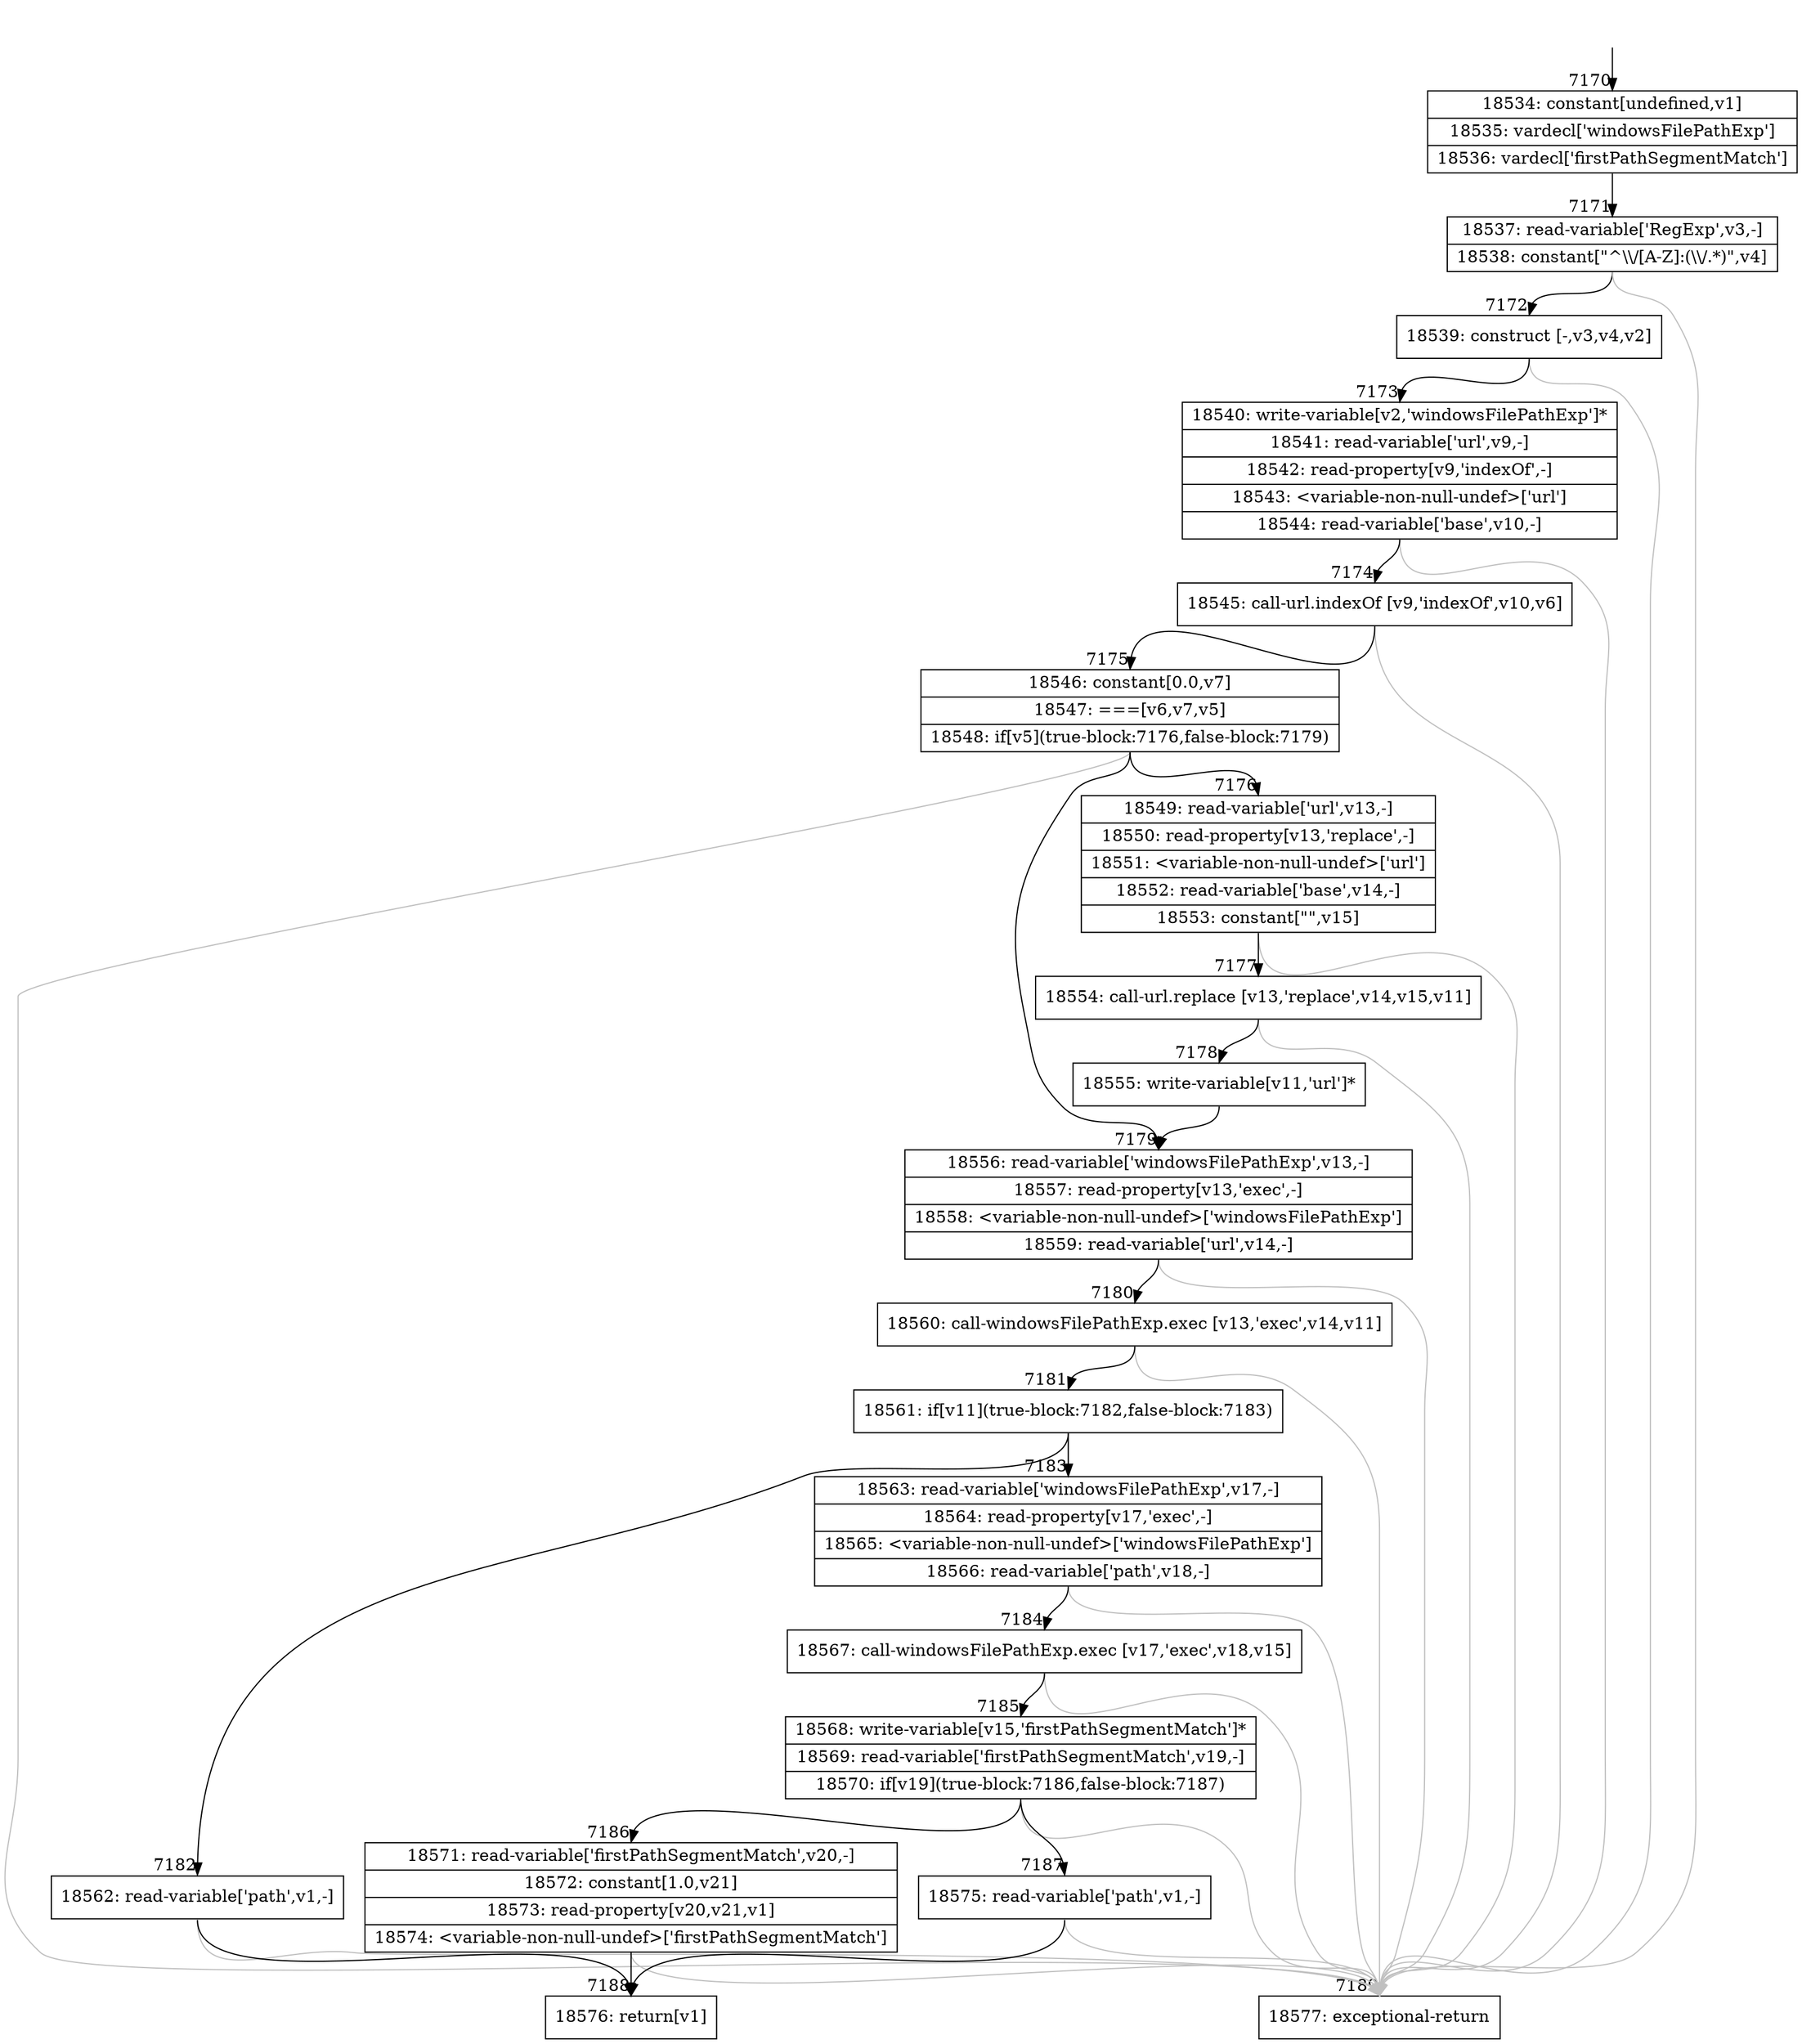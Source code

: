 digraph {
rankdir="TD"
BB_entry541[shape=none,label=""];
BB_entry541 -> BB7170 [tailport=s, headport=n, headlabel="    7170"]
BB7170 [shape=record label="{18534: constant[undefined,v1]|18535: vardecl['windowsFilePathExp']|18536: vardecl['firstPathSegmentMatch']}" ] 
BB7170 -> BB7171 [tailport=s, headport=n, headlabel="      7171"]
BB7171 [shape=record label="{18537: read-variable['RegExp',v3,-]|18538: constant[\"^\\\\/[A-Z]:(\\\\/.*)\",v4]}" ] 
BB7171 -> BB7172 [tailport=s, headport=n, headlabel="      7172"]
BB7171 -> BB7189 [tailport=s, headport=n, color=gray, headlabel="      7189"]
BB7172 [shape=record label="{18539: construct [-,v3,v4,v2]}" ] 
BB7172 -> BB7173 [tailport=s, headport=n, headlabel="      7173"]
BB7172 -> BB7189 [tailport=s, headport=n, color=gray]
BB7173 [shape=record label="{18540: write-variable[v2,'windowsFilePathExp']*|18541: read-variable['url',v9,-]|18542: read-property[v9,'indexOf',-]|18543: \<variable-non-null-undef\>['url']|18544: read-variable['base',v10,-]}" ] 
BB7173 -> BB7174 [tailport=s, headport=n, headlabel="      7174"]
BB7173 -> BB7189 [tailport=s, headport=n, color=gray]
BB7174 [shape=record label="{18545: call-url.indexOf [v9,'indexOf',v10,v6]}" ] 
BB7174 -> BB7175 [tailport=s, headport=n, headlabel="      7175"]
BB7174 -> BB7189 [tailport=s, headport=n, color=gray]
BB7175 [shape=record label="{18546: constant[0.0,v7]|18547: ===[v6,v7,v5]|18548: if[v5](true-block:7176,false-block:7179)}" ] 
BB7175 -> BB7176 [tailport=s, headport=n, headlabel="      7176"]
BB7175 -> BB7179 [tailport=s, headport=n, headlabel="      7179"]
BB7175 -> BB7189 [tailport=s, headport=n, color=gray]
BB7176 [shape=record label="{18549: read-variable['url',v13,-]|18550: read-property[v13,'replace',-]|18551: \<variable-non-null-undef\>['url']|18552: read-variable['base',v14,-]|18553: constant[\"\",v15]}" ] 
BB7176 -> BB7177 [tailport=s, headport=n, headlabel="      7177"]
BB7176 -> BB7189 [tailport=s, headport=n, color=gray]
BB7177 [shape=record label="{18554: call-url.replace [v13,'replace',v14,v15,v11]}" ] 
BB7177 -> BB7178 [tailport=s, headport=n, headlabel="      7178"]
BB7177 -> BB7189 [tailport=s, headport=n, color=gray]
BB7178 [shape=record label="{18555: write-variable[v11,'url']*}" ] 
BB7178 -> BB7179 [tailport=s, headport=n]
BB7179 [shape=record label="{18556: read-variable['windowsFilePathExp',v13,-]|18557: read-property[v13,'exec',-]|18558: \<variable-non-null-undef\>['windowsFilePathExp']|18559: read-variable['url',v14,-]}" ] 
BB7179 -> BB7180 [tailport=s, headport=n, headlabel="      7180"]
BB7179 -> BB7189 [tailport=s, headport=n, color=gray]
BB7180 [shape=record label="{18560: call-windowsFilePathExp.exec [v13,'exec',v14,v11]}" ] 
BB7180 -> BB7181 [tailport=s, headport=n, headlabel="      7181"]
BB7180 -> BB7189 [tailport=s, headport=n, color=gray]
BB7181 [shape=record label="{18561: if[v11](true-block:7182,false-block:7183)}" ] 
BB7181 -> BB7182 [tailport=s, headport=n, headlabel="      7182"]
BB7181 -> BB7183 [tailport=s, headport=n, headlabel="      7183"]
BB7182 [shape=record label="{18562: read-variable['path',v1,-]}" ] 
BB7182 -> BB7188 [tailport=s, headport=n, headlabel="      7188"]
BB7182 -> BB7189 [tailport=s, headport=n, color=gray]
BB7183 [shape=record label="{18563: read-variable['windowsFilePathExp',v17,-]|18564: read-property[v17,'exec',-]|18565: \<variable-non-null-undef\>['windowsFilePathExp']|18566: read-variable['path',v18,-]}" ] 
BB7183 -> BB7184 [tailport=s, headport=n, headlabel="      7184"]
BB7183 -> BB7189 [tailport=s, headport=n, color=gray]
BB7184 [shape=record label="{18567: call-windowsFilePathExp.exec [v17,'exec',v18,v15]}" ] 
BB7184 -> BB7185 [tailport=s, headport=n, headlabel="      7185"]
BB7184 -> BB7189 [tailport=s, headport=n, color=gray]
BB7185 [shape=record label="{18568: write-variable[v15,'firstPathSegmentMatch']*|18569: read-variable['firstPathSegmentMatch',v19,-]|18570: if[v19](true-block:7186,false-block:7187)}" ] 
BB7185 -> BB7186 [tailport=s, headport=n, headlabel="      7186"]
BB7185 -> BB7187 [tailport=s, headport=n, headlabel="      7187"]
BB7185 -> BB7189 [tailport=s, headport=n, color=gray]
BB7186 [shape=record label="{18571: read-variable['firstPathSegmentMatch',v20,-]|18572: constant[1.0,v21]|18573: read-property[v20,v21,v1]|18574: \<variable-non-null-undef\>['firstPathSegmentMatch']}" ] 
BB7186 -> BB7188 [tailport=s, headport=n]
BB7186 -> BB7189 [tailport=s, headport=n, color=gray]
BB7187 [shape=record label="{18575: read-variable['path',v1,-]}" ] 
BB7187 -> BB7188 [tailport=s, headport=n]
BB7187 -> BB7189 [tailport=s, headport=n, color=gray]
BB7188 [shape=record label="{18576: return[v1]}" ] 
BB7189 [shape=record label="{18577: exceptional-return}" ] 
//#$~ 11447
}
